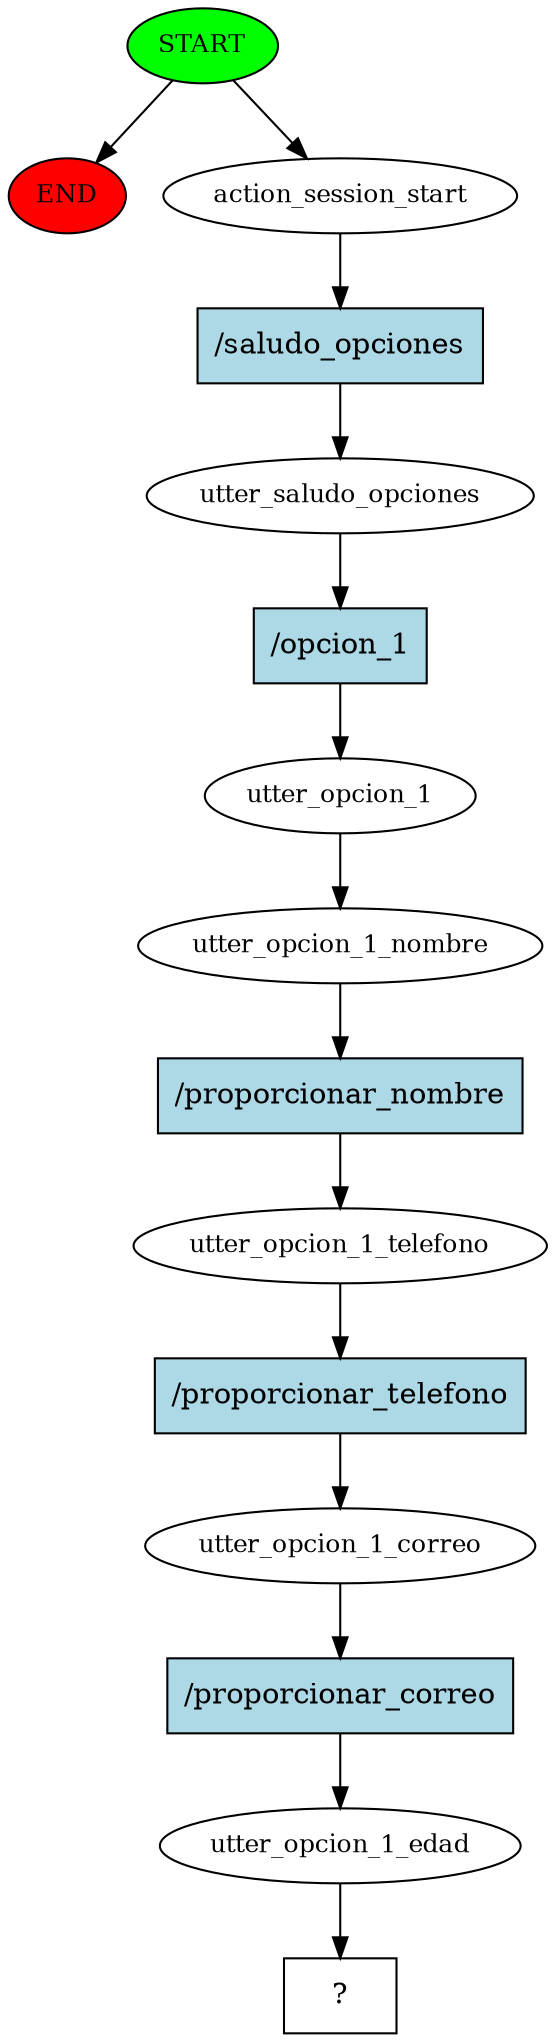 digraph  {
0 [class="start active", fillcolor=green, fontsize=12, label=START, style=filled];
"-1" [class=end, fillcolor=red, fontsize=12, label=END, style=filled];
1 [class=active, fontsize=12, label=action_session_start];
2 [class=active, fontsize=12, label=utter_saludo_opciones];
3 [class=active, fontsize=12, label=utter_opcion_1];
4 [class=active, fontsize=12, label=utter_opcion_1_nombre];
5 [class=active, fontsize=12, label=utter_opcion_1_telefono];
6 [class=active, fontsize=12, label=utter_opcion_1_correo];
7 [class=active, fontsize=12, label=utter_opcion_1_edad];
8 [class="intent dashed active", label="  ?  ", shape=rect];
9 [class="intent active", fillcolor=lightblue, label="/saludo_opciones", shape=rect, style=filled];
10 [class="intent active", fillcolor=lightblue, label="/opcion_1", shape=rect, style=filled];
11 [class="intent active", fillcolor=lightblue, label="/proporcionar_nombre", shape=rect, style=filled];
12 [class="intent active", fillcolor=lightblue, label="/proporcionar_telefono", shape=rect, style=filled];
13 [class="intent active", fillcolor=lightblue, label="/proporcionar_correo", shape=rect, style=filled];
0 -> "-1"  [class="", key=NONE, label=""];
0 -> 1  [class=active, key=NONE, label=""];
1 -> 9  [class=active, key=0];
2 -> 10  [class=active, key=0];
3 -> 4  [class=active, key=NONE, label=""];
4 -> 11  [class=active, key=0];
5 -> 12  [class=active, key=0];
6 -> 13  [class=active, key=0];
7 -> 8  [class=active, key=NONE, label=""];
9 -> 2  [class=active, key=0];
10 -> 3  [class=active, key=0];
11 -> 5  [class=active, key=0];
12 -> 6  [class=active, key=0];
13 -> 7  [class=active, key=0];
}
